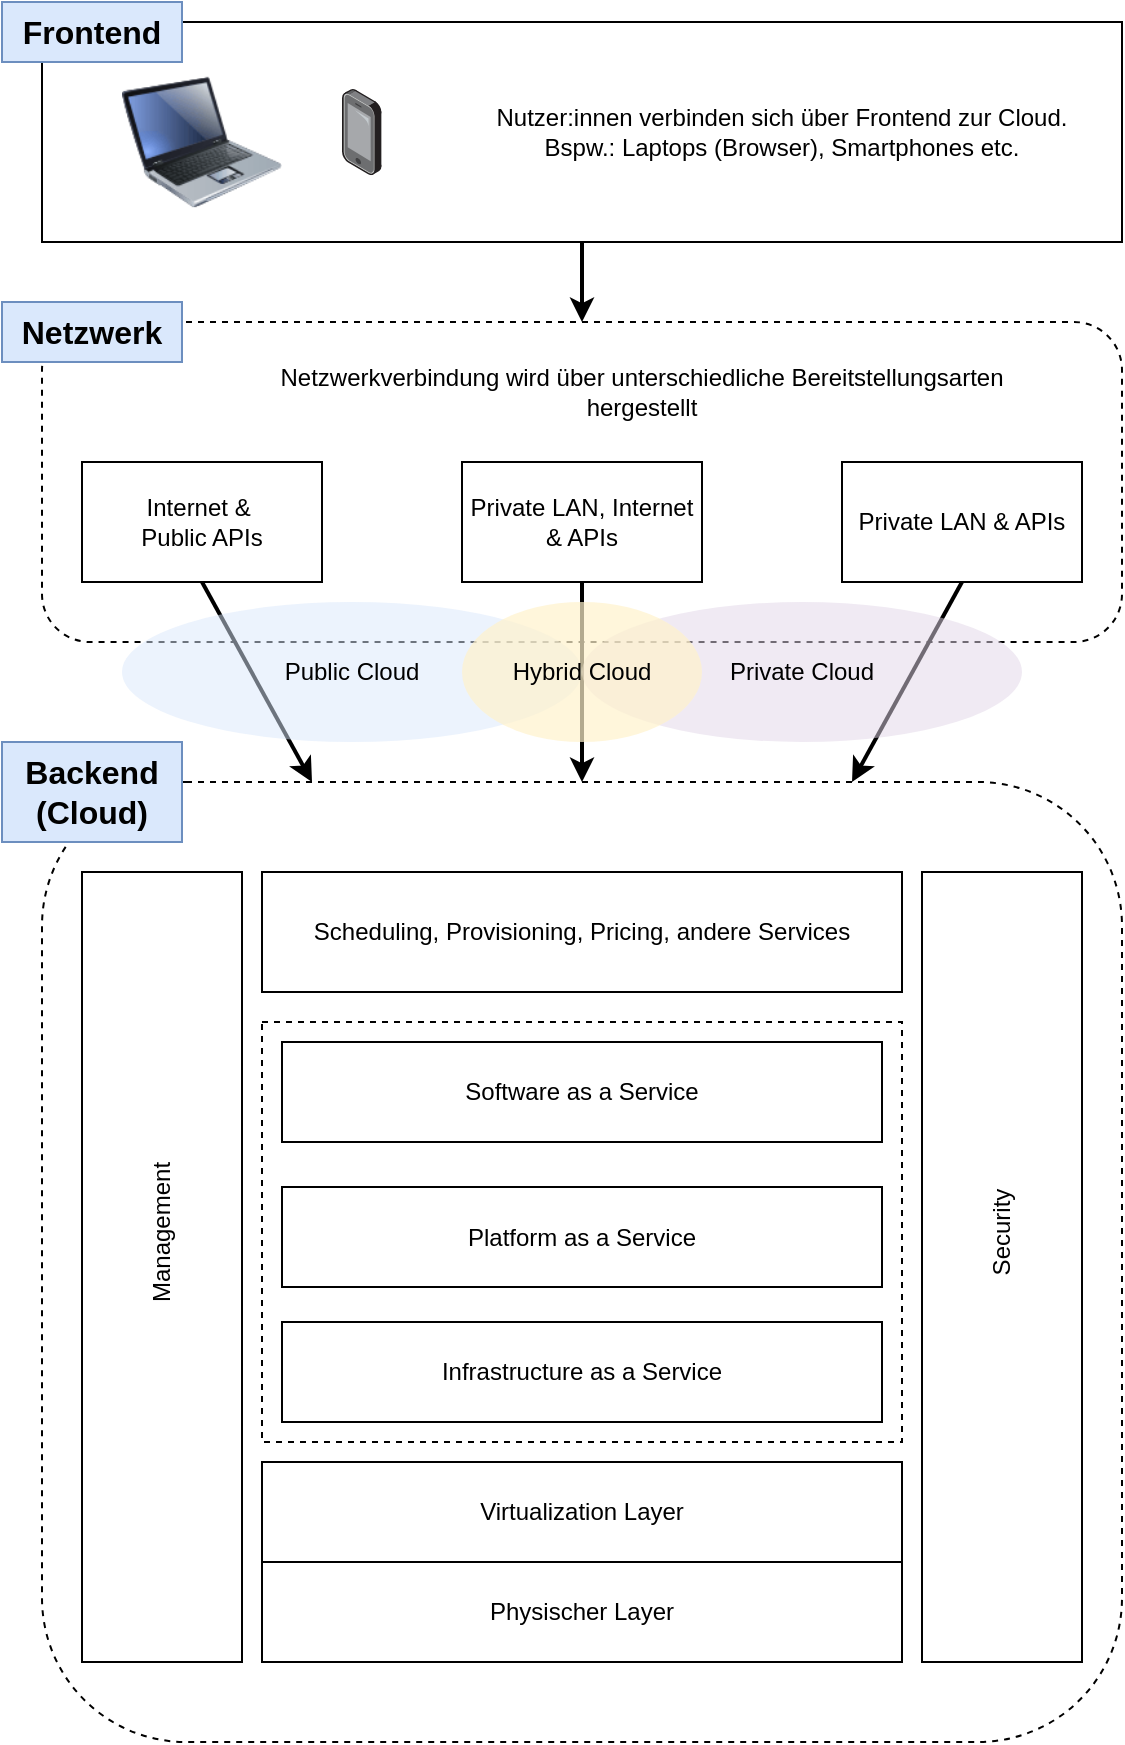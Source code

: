 <mxfile version="21.2.9" type="device">
  <diagram name="Seite-1" id="em0Gl6nPePQxqQVdrPyh">
    <mxGraphModel dx="1147" dy="765" grid="1" gridSize="10" guides="1" tooltips="1" connect="1" arrows="1" fold="1" page="1" pageScale="1" pageWidth="827" pageHeight="1169" math="0" shadow="0">
      <root>
        <mxCell id="0" />
        <mxCell id="1" parent="0" />
        <mxCell id="XGBpJpwAAXsIiA7hD_jM-1" value="" style="rounded=0;whiteSpace=wrap;html=1;" vertex="1" parent="1">
          <mxGeometry x="160" y="160" width="540" height="110" as="geometry" />
        </mxCell>
        <mxCell id="XGBpJpwAAXsIiA7hD_jM-2" value="" style="image;html=1;image=img/lib/clip_art/computers/Laptop_128x128.png" vertex="1" parent="1">
          <mxGeometry x="200" y="180" width="80" height="80" as="geometry" />
        </mxCell>
        <mxCell id="XGBpJpwAAXsIiA7hD_jM-3" value="" style="image;points=[];aspect=fixed;html=1;align=center;shadow=0;dashed=0;image=img/lib/allied_telesis/computer_and_terminals/Smartphone.svg;" vertex="1" parent="1">
          <mxGeometry x="310" y="193.4" width="19.8" height="43.2" as="geometry" />
        </mxCell>
        <mxCell id="XGBpJpwAAXsIiA7hD_jM-4" value="Nutzer:innen verbinden sich über Frontend zur Cloud. Bspw.: Laptops (Browser), Smartphones etc." style="text;html=1;strokeColor=none;fillColor=none;align=center;verticalAlign=middle;whiteSpace=wrap;rounded=0;" vertex="1" parent="1">
          <mxGeometry x="380" y="200" width="300" height="30" as="geometry" />
        </mxCell>
        <mxCell id="XGBpJpwAAXsIiA7hD_jM-6" value="" style="rounded=1;whiteSpace=wrap;html=1;dashed=1;" vertex="1" parent="1">
          <mxGeometry x="160" y="310" width="540" height="160" as="geometry" />
        </mxCell>
        <mxCell id="XGBpJpwAAXsIiA7hD_jM-7" value="Netzwerkverbindung wird über unterschiedliche Bereitstellungsarten hergestellt" style="text;html=1;strokeColor=none;fillColor=none;align=center;verticalAlign=middle;whiteSpace=wrap;rounded=0;" vertex="1" parent="1">
          <mxGeometry x="250" y="330" width="420" height="30" as="geometry" />
        </mxCell>
        <mxCell id="XGBpJpwAAXsIiA7hD_jM-8" value="Internet &amp;amp;&amp;nbsp; &lt;br&gt;Public APIs" style="rounded=0;whiteSpace=wrap;html=1;" vertex="1" parent="1">
          <mxGeometry x="180" y="380" width="120" height="60" as="geometry" />
        </mxCell>
        <mxCell id="XGBpJpwAAXsIiA7hD_jM-9" value="Private LAN &amp;amp; APIs" style="rounded=0;whiteSpace=wrap;html=1;" vertex="1" parent="1">
          <mxGeometry x="560" y="380" width="120" height="60" as="geometry" />
        </mxCell>
        <mxCell id="XGBpJpwAAXsIiA7hD_jM-10" value="Private LAN, Internet &amp;amp; APIs" style="rounded=0;whiteSpace=wrap;html=1;" vertex="1" parent="1">
          <mxGeometry x="370" y="380" width="120" height="60" as="geometry" />
        </mxCell>
        <mxCell id="XGBpJpwAAXsIiA7hD_jM-11" value="" style="rounded=1;whiteSpace=wrap;html=1;dashed=1;" vertex="1" parent="1">
          <mxGeometry x="160" y="540" width="540" height="480" as="geometry" />
        </mxCell>
        <mxCell id="XGBpJpwAAXsIiA7hD_jM-17" value="" style="endArrow=classic;html=1;rounded=0;exitX=0.5;exitY=1;exitDx=0;exitDy=0;entryX=0.5;entryY=0;entryDx=0;entryDy=0;strokeWidth=2;" edge="1" parent="1" source="XGBpJpwAAXsIiA7hD_jM-1" target="XGBpJpwAAXsIiA7hD_jM-6">
          <mxGeometry width="50" height="50" relative="1" as="geometry">
            <mxPoint x="270" y="510" as="sourcePoint" />
            <mxPoint x="320" y="460" as="targetPoint" />
          </mxGeometry>
        </mxCell>
        <mxCell id="XGBpJpwAAXsIiA7hD_jM-18" value="" style="endArrow=classic;html=1;rounded=0;exitX=0.5;exitY=1;exitDx=0;exitDy=0;entryX=0.25;entryY=0;entryDx=0;entryDy=0;strokeWidth=2;" edge="1" parent="1" source="XGBpJpwAAXsIiA7hD_jM-8" target="XGBpJpwAAXsIiA7hD_jM-11">
          <mxGeometry width="50" height="50" relative="1" as="geometry">
            <mxPoint x="440" y="280" as="sourcePoint" />
            <mxPoint x="440" y="320" as="targetPoint" />
          </mxGeometry>
        </mxCell>
        <mxCell id="XGBpJpwAAXsIiA7hD_jM-19" value="" style="endArrow=classic;html=1;rounded=0;exitX=0.5;exitY=1;exitDx=0;exitDy=0;entryX=0.5;entryY=0;entryDx=0;entryDy=0;strokeWidth=2;" edge="1" parent="1" source="XGBpJpwAAXsIiA7hD_jM-10" target="XGBpJpwAAXsIiA7hD_jM-11">
          <mxGeometry width="50" height="50" relative="1" as="geometry">
            <mxPoint x="260" y="450" as="sourcePoint" />
            <mxPoint x="305" y="550" as="targetPoint" />
          </mxGeometry>
        </mxCell>
        <mxCell id="XGBpJpwAAXsIiA7hD_jM-14" value="Public Cloud" style="ellipse;whiteSpace=wrap;html=1;fillColor=#dae8fc;strokeColor=none;opacity=50;" vertex="1" parent="1">
          <mxGeometry x="200" y="450" width="229.9" height="70" as="geometry" />
        </mxCell>
        <mxCell id="XGBpJpwAAXsIiA7hD_jM-22" value="" style="endArrow=classic;html=1;rounded=0;exitX=0.5;exitY=1;exitDx=0;exitDy=0;entryX=0.75;entryY=0;entryDx=0;entryDy=0;strokeWidth=2;" edge="1" parent="1" source="XGBpJpwAAXsIiA7hD_jM-9" target="XGBpJpwAAXsIiA7hD_jM-11">
          <mxGeometry width="50" height="50" relative="1" as="geometry">
            <mxPoint x="260" y="450" as="sourcePoint" />
            <mxPoint x="305" y="550" as="targetPoint" />
          </mxGeometry>
        </mxCell>
        <mxCell id="XGBpJpwAAXsIiA7hD_jM-21" value="Private Cloud" style="ellipse;whiteSpace=wrap;html=1;fillColor=#e1d5e7;strokeColor=none;opacity=50;" vertex="1" parent="1">
          <mxGeometry x="430" y="450" width="220" height="70" as="geometry" />
        </mxCell>
        <mxCell id="XGBpJpwAAXsIiA7hD_jM-16" value="Hybrid Cloud" style="ellipse;whiteSpace=wrap;html=1;strokeColor=none;fillColor=#fff2cc;opacity=70;" vertex="1" parent="1">
          <mxGeometry x="370" y="450" width="120" height="70" as="geometry" />
        </mxCell>
        <mxCell id="XGBpJpwAAXsIiA7hD_jM-23" value="" style="rounded=0;whiteSpace=wrap;html=1;" vertex="1" parent="1">
          <mxGeometry x="180" y="585" width="80" height="395" as="geometry" />
        </mxCell>
        <mxCell id="XGBpJpwAAXsIiA7hD_jM-24" value="" style="rounded=0;whiteSpace=wrap;html=1;" vertex="1" parent="1">
          <mxGeometry x="600" y="585" width="80" height="395" as="geometry" />
        </mxCell>
        <mxCell id="XGBpJpwAAXsIiA7hD_jM-25" value="Scheduling, Provisioning, Pricing, andere Services" style="rounded=0;whiteSpace=wrap;html=1;" vertex="1" parent="1">
          <mxGeometry x="270" y="585" width="320" height="60" as="geometry" />
        </mxCell>
        <mxCell id="XGBpJpwAAXsIiA7hD_jM-26" value="" style="rounded=0;whiteSpace=wrap;html=1;dashed=1;" vertex="1" parent="1">
          <mxGeometry x="270" y="660" width="320" height="210" as="geometry" />
        </mxCell>
        <mxCell id="XGBpJpwAAXsIiA7hD_jM-27" value="Software as a Service" style="rounded=0;whiteSpace=wrap;html=1;" vertex="1" parent="1">
          <mxGeometry x="280" y="670" width="300" height="50" as="geometry" />
        </mxCell>
        <mxCell id="XGBpJpwAAXsIiA7hD_jM-28" value="Platform as a Service" style="rounded=0;whiteSpace=wrap;html=1;" vertex="1" parent="1">
          <mxGeometry x="280" y="742.5" width="300" height="50" as="geometry" />
        </mxCell>
        <mxCell id="XGBpJpwAAXsIiA7hD_jM-29" value="Infrastructure as a Service" style="rounded=0;whiteSpace=wrap;html=1;" vertex="1" parent="1">
          <mxGeometry x="280" y="810" width="300" height="50" as="geometry" />
        </mxCell>
        <mxCell id="XGBpJpwAAXsIiA7hD_jM-30" value="Management" style="text;html=1;strokeColor=none;fillColor=none;align=center;verticalAlign=middle;whiteSpace=wrap;rounded=0;rotation=-90;" vertex="1" parent="1">
          <mxGeometry x="190" y="750" width="60" height="30" as="geometry" />
        </mxCell>
        <mxCell id="XGBpJpwAAXsIiA7hD_jM-31" value="Security" style="text;html=1;strokeColor=none;fillColor=none;align=center;verticalAlign=middle;whiteSpace=wrap;rounded=0;rotation=-90;" vertex="1" parent="1">
          <mxGeometry x="610" y="750" width="60" height="30" as="geometry" />
        </mxCell>
        <mxCell id="XGBpJpwAAXsIiA7hD_jM-32" value="Virtualization Layer" style="rounded=0;whiteSpace=wrap;html=1;" vertex="1" parent="1">
          <mxGeometry x="270" y="880" width="320" height="50" as="geometry" />
        </mxCell>
        <mxCell id="XGBpJpwAAXsIiA7hD_jM-33" value="Physischer Layer" style="rounded=0;whiteSpace=wrap;html=1;" vertex="1" parent="1">
          <mxGeometry x="270" y="930" width="320" height="50" as="geometry" />
        </mxCell>
        <mxCell id="XGBpJpwAAXsIiA7hD_jM-34" value="&lt;b&gt;&lt;font style=&quot;font-size: 16px;&quot;&gt;Frontend&lt;/font&gt;&lt;/b&gt;" style="text;html=1;strokeColor=#6c8ebf;fillColor=#dae8fc;align=center;verticalAlign=middle;whiteSpace=wrap;rounded=0;" vertex="1" parent="1">
          <mxGeometry x="140" y="150" width="90" height="30" as="geometry" />
        </mxCell>
        <mxCell id="XGBpJpwAAXsIiA7hD_jM-35" value="&lt;b&gt;&lt;font style=&quot;font-size: 16px;&quot;&gt;Netzwerk&lt;/font&gt;&lt;/b&gt;" style="text;html=1;strokeColor=#6c8ebf;fillColor=#dae8fc;align=center;verticalAlign=middle;whiteSpace=wrap;rounded=0;" vertex="1" parent="1">
          <mxGeometry x="140" y="300" width="90" height="30" as="geometry" />
        </mxCell>
        <mxCell id="XGBpJpwAAXsIiA7hD_jM-36" value="&lt;span style=&quot;font-size: 16px;&quot;&gt;&lt;b&gt;Backend (Cloud)&lt;/b&gt;&lt;/span&gt;" style="text;html=1;strokeColor=#6c8ebf;fillColor=#dae8fc;align=center;verticalAlign=middle;whiteSpace=wrap;rounded=0;" vertex="1" parent="1">
          <mxGeometry x="140" y="520" width="90" height="50" as="geometry" />
        </mxCell>
      </root>
    </mxGraphModel>
  </diagram>
</mxfile>

